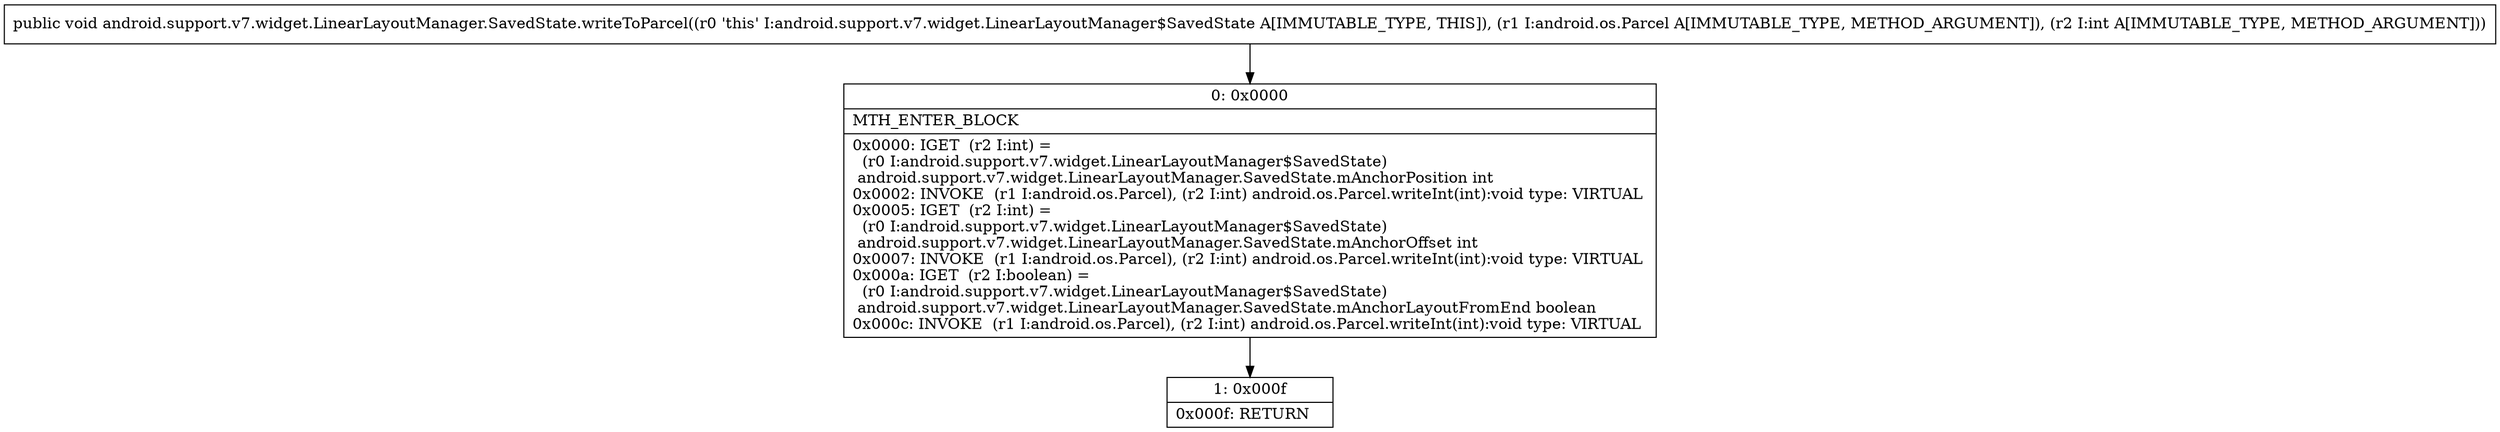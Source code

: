 digraph "CFG forandroid.support.v7.widget.LinearLayoutManager.SavedState.writeToParcel(Landroid\/os\/Parcel;I)V" {
Node_0 [shape=record,label="{0\:\ 0x0000|MTH_ENTER_BLOCK\l|0x0000: IGET  (r2 I:int) = \l  (r0 I:android.support.v7.widget.LinearLayoutManager$SavedState)\l android.support.v7.widget.LinearLayoutManager.SavedState.mAnchorPosition int \l0x0002: INVOKE  (r1 I:android.os.Parcel), (r2 I:int) android.os.Parcel.writeInt(int):void type: VIRTUAL \l0x0005: IGET  (r2 I:int) = \l  (r0 I:android.support.v7.widget.LinearLayoutManager$SavedState)\l android.support.v7.widget.LinearLayoutManager.SavedState.mAnchorOffset int \l0x0007: INVOKE  (r1 I:android.os.Parcel), (r2 I:int) android.os.Parcel.writeInt(int):void type: VIRTUAL \l0x000a: IGET  (r2 I:boolean) = \l  (r0 I:android.support.v7.widget.LinearLayoutManager$SavedState)\l android.support.v7.widget.LinearLayoutManager.SavedState.mAnchorLayoutFromEnd boolean \l0x000c: INVOKE  (r1 I:android.os.Parcel), (r2 I:int) android.os.Parcel.writeInt(int):void type: VIRTUAL \l}"];
Node_1 [shape=record,label="{1\:\ 0x000f|0x000f: RETURN   \l}"];
MethodNode[shape=record,label="{public void android.support.v7.widget.LinearLayoutManager.SavedState.writeToParcel((r0 'this' I:android.support.v7.widget.LinearLayoutManager$SavedState A[IMMUTABLE_TYPE, THIS]), (r1 I:android.os.Parcel A[IMMUTABLE_TYPE, METHOD_ARGUMENT]), (r2 I:int A[IMMUTABLE_TYPE, METHOD_ARGUMENT])) }"];
MethodNode -> Node_0;
Node_0 -> Node_1;
}

